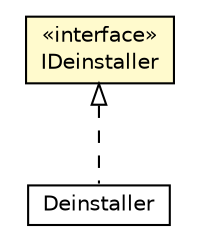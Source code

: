#!/usr/local/bin/dot
#
# Class diagram 
# Generated by UMLGraph version R5_6-24-gf6e263 (http://www.umlgraph.org/)
#

digraph G {
	edge [fontname="Helvetica",fontsize=10,labelfontname="Helvetica",labelfontsize=10];
	node [fontname="Helvetica",fontsize=10,shape=plaintext];
	nodesep=0.25;
	ranksep=0.5;
	// org.universAAL.tools.ucc.api.IDeinstaller
	c61980 [label=<<table title="org.universAAL.tools.ucc.api.IDeinstaller" border="0" cellborder="1" cellspacing="0" cellpadding="2" port="p" bgcolor="lemonChiffon" href="./IDeinstaller.html">
		<tr><td><table border="0" cellspacing="0" cellpadding="1">
<tr><td align="center" balign="center"> &#171;interface&#187; </td></tr>
<tr><td align="center" balign="center"> IDeinstaller </td></tr>
		</table></td></tr>
		</table>>, URL="./IDeinstaller.html", fontname="Helvetica", fontcolor="black", fontsize=10.0];
	// org.universAAL.tools.ucc.api.impl.Deinstaller
	c61982 [label=<<table title="org.universAAL.tools.ucc.api.impl.Deinstaller" border="0" cellborder="1" cellspacing="0" cellpadding="2" port="p" href="./impl/Deinstaller.html">
		<tr><td><table border="0" cellspacing="0" cellpadding="1">
<tr><td align="center" balign="center"> Deinstaller </td></tr>
		</table></td></tr>
		</table>>, URL="./impl/Deinstaller.html", fontname="Helvetica", fontcolor="black", fontsize=10.0];
	//org.universAAL.tools.ucc.api.impl.Deinstaller implements org.universAAL.tools.ucc.api.IDeinstaller
	c61980:p -> c61982:p [dir=back,arrowtail=empty,style=dashed];
}

